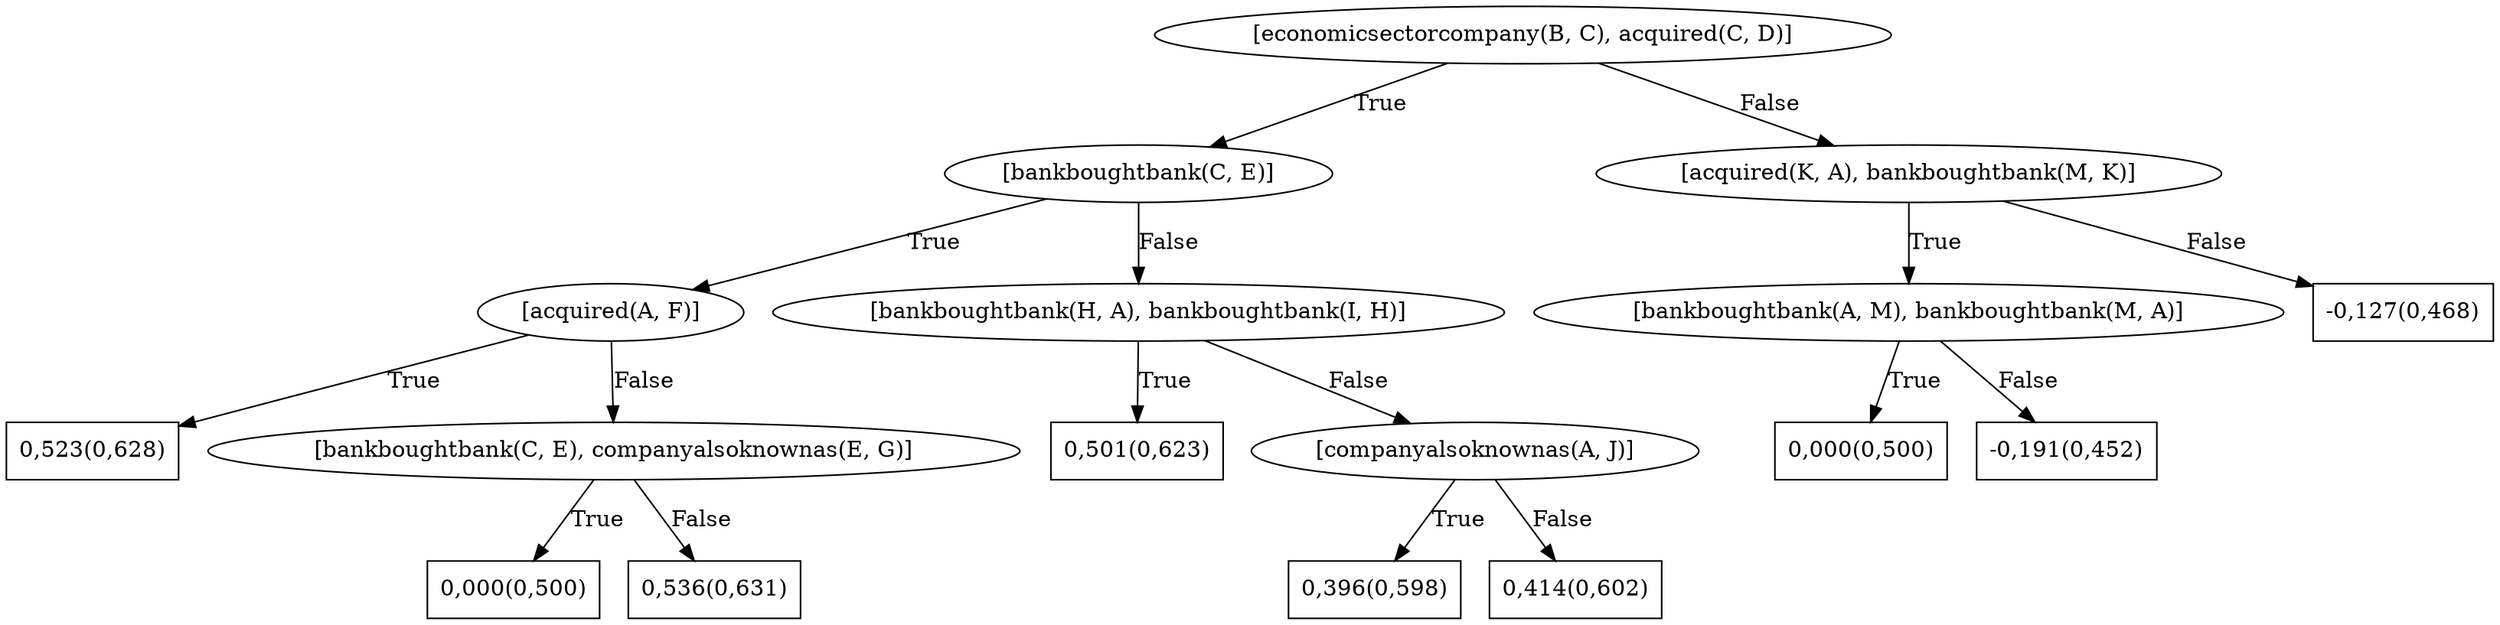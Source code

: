 digraph G{ 
1[label = "[economicsectorcompany(B, C), acquired(C, D)]"];
1 -> 2[label="True"];
1 -> 3[label="False"];
2[label = "[bankboughtbank(C, E)]"];
2 -> 4[label="True"];
2 -> 5[label="False"];
4[label = "[acquired(A, F)]"];
4 -> 6[label="True"];
4 -> 7[label="False"];
6[shape = box,label = "0,523(0,628)"];
7[label = "[bankboughtbank(C, E), companyalsoknownas(E, G)]"];
7 -> 8[label="True"];
7 -> 9[label="False"];
8[shape = box,label = "0,000(0,500)"];
9[shape = box,label = "0,536(0,631)"];
5[label = "[bankboughtbank(H, A), bankboughtbank(I, H)]"];
5 -> 10[label="True"];
5 -> 11[label="False"];
10[shape = box,label = "0,501(0,623)"];
11[label = "[companyalsoknownas(A, J)]"];
11 -> 12[label="True"];
11 -> 13[label="False"];
12[shape = box,label = "0,396(0,598)"];
13[shape = box,label = "0,414(0,602)"];
3[label = "[acquired(K, A), bankboughtbank(M, K)]"];
3 -> 14[label="True"];
3 -> 15[label="False"];
14[label = "[bankboughtbank(A, M), bankboughtbank(M, A)]"];
14 -> 16[label="True"];
14 -> 17[label="False"];
16[shape = box,label = "0,000(0,500)"];
17[shape = box,label = "-0,191(0,452)"];
15[shape = box,label = "-0,127(0,468)"];
}
